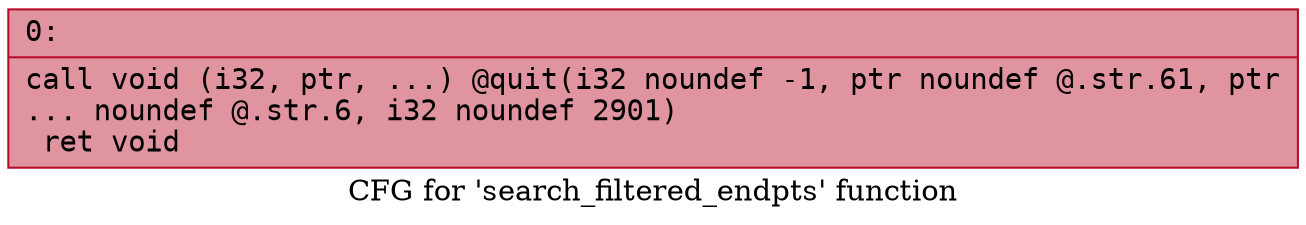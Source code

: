 digraph "CFG for 'search_filtered_endpts' function" {
	label="CFG for 'search_filtered_endpts' function";

	Node0x600002006a30 [shape=record,color="#b70d28ff", style=filled, fillcolor="#b70d2870" fontname="Courier",label="{0:\l|  call void (i32, ptr, ...) @quit(i32 noundef -1, ptr noundef @.str.61, ptr\l... noundef @.str.6, i32 noundef 2901)\l  ret void\l}"];
}
